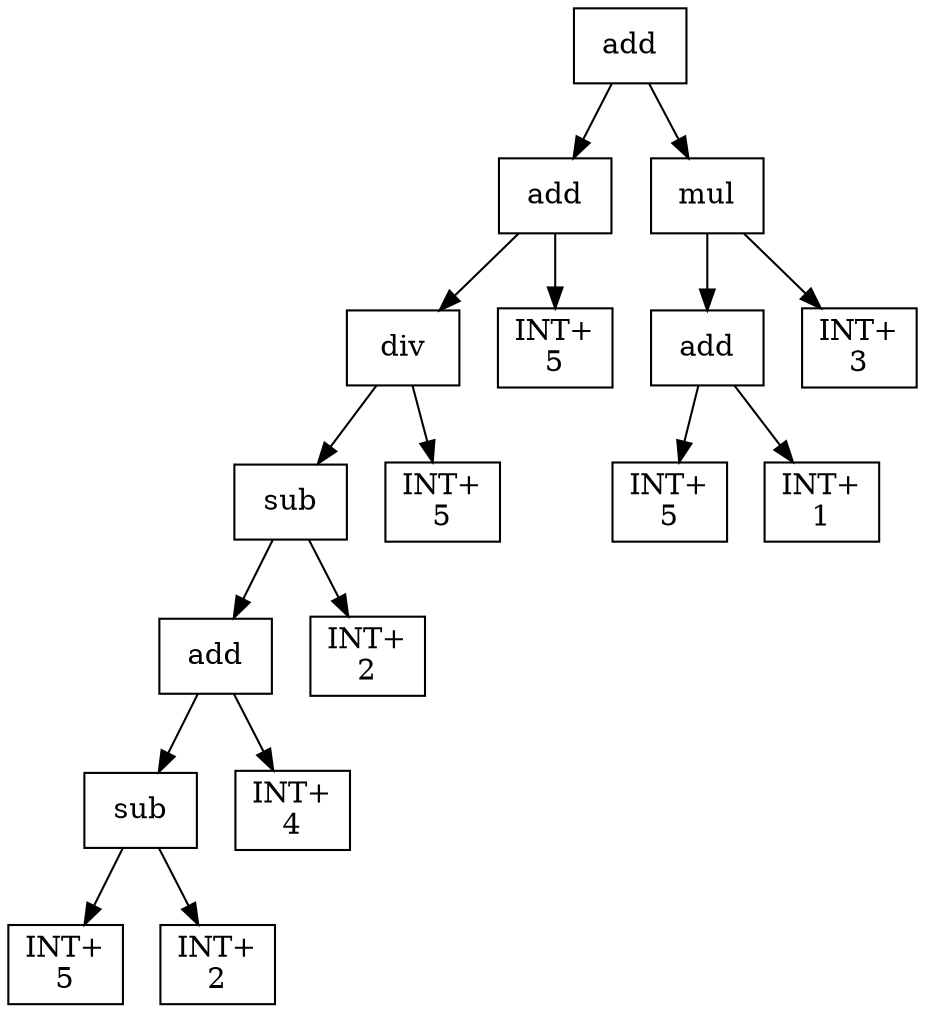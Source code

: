 digraph expr {
  node [shape=box];
  n1 [label="add"];
  n2 [label="add"];
  n3 [label="div"];
  n4 [label="sub"];
  n5 [label="add"];
  n6 [label="sub"];
  n7 [label="INT+\n5"];
  n8 [label="INT+\n2"];
  n6 -> n7;
  n6 -> n8;
  n9 [label="INT+\n4"];
  n5 -> n6;
  n5 -> n9;
  n10 [label="INT+\n2"];
  n4 -> n5;
  n4 -> n10;
  n11 [label="INT+\n5"];
  n3 -> n4;
  n3 -> n11;
  n12 [label="INT+\n5"];
  n2 -> n3;
  n2 -> n12;
  n13 [label="mul"];
  n14 [label="add"];
  n15 [label="INT+\n5"];
  n16 [label="INT+\n1"];
  n14 -> n15;
  n14 -> n16;
  n17 [label="INT+\n3"];
  n13 -> n14;
  n13 -> n17;
  n1 -> n2;
  n1 -> n13;
}